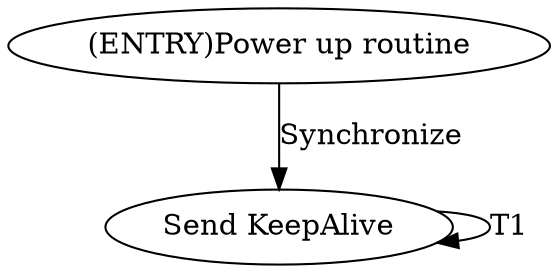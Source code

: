 digraph {
    // 12/4
    S01 [label="(ENTRY)Power up routine"];
    S02 [label="Send KeepAlive"];

    S01 -> S02 [label="Synchronize"];
    S02 -> S02 [label="T1"]
}
